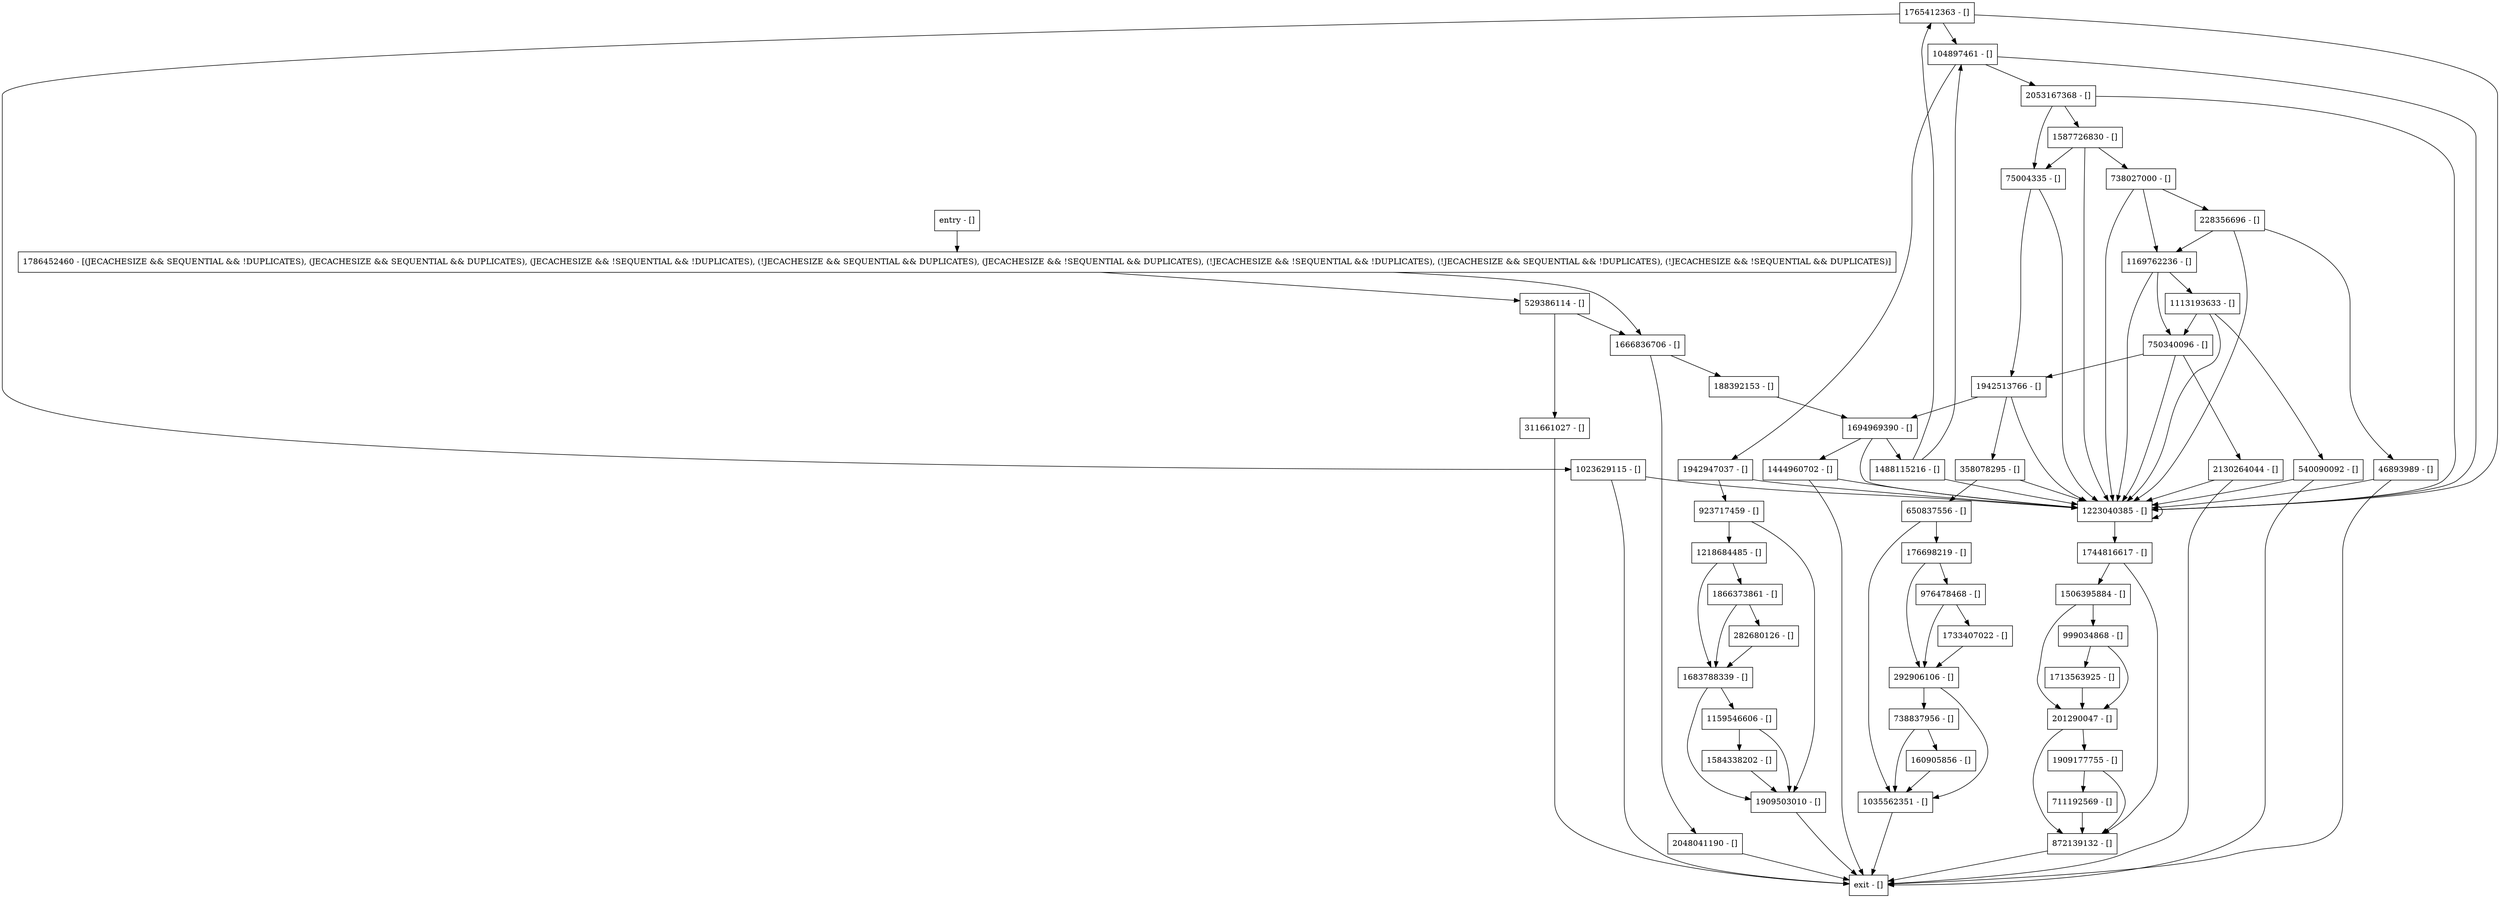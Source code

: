 digraph searchSplitsAllowed {
node [shape=record];
1942947037 [label="1942947037 - []"];
201290047 [label="201290047 - []"];
1765412363 [label="1765412363 - []"];
976478468 [label="976478468 - []"];
1909177755 [label="1909177755 - []"];
358078295 [label="358078295 - []"];
1866373861 [label="1866373861 - []"];
1113193633 [label="1113193633 - []"];
1744816617 [label="1744816617 - []"];
282680126 [label="282680126 - []"];
529386114 [label="529386114 - []"];
1023629115 [label="1023629115 - []"];
1713563925 [label="1713563925 - []"];
1506395884 [label="1506395884 - []"];
1733407022 [label="1733407022 - []"];
entry [label="entry - []"];
exit [label="exit - []"];
311661027 [label="311661027 - []"];
1488115216 [label="1488115216 - []"];
650837556 [label="650837556 - []"];
872139132 [label="872139132 - []"];
1909503010 [label="1909503010 - []"];
738837956 [label="738837956 - []"];
2130264044 [label="2130264044 - []"];
1444960702 [label="1444960702 - []"];
160905856 [label="160905856 - []"];
1683788339 [label="1683788339 - []"];
1223040385 [label="1223040385 - []"];
2053167368 [label="2053167368 - []"];
188392153 [label="188392153 - []"];
75004335 [label="75004335 - []"];
999034868 [label="999034868 - []"];
1584338202 [label="1584338202 - []"];
1035562351 [label="1035562351 - []"];
738027000 [label="738027000 - []"];
176698219 [label="176698219 - []"];
1159546606 [label="1159546606 - []"];
292906106 [label="292906106 - []"];
1942513766 [label="1942513766 - []"];
2048041190 [label="2048041190 - []"];
1666836706 [label="1666836706 - []"];
540090092 [label="540090092 - []"];
750340096 [label="750340096 - []"];
923717459 [label="923717459 - []"];
104897461 [label="104897461 - []"];
1169762236 [label="1169762236 - []"];
1218684485 [label="1218684485 - []"];
1786452460 [label="1786452460 - [(JECACHESIZE && SEQUENTIAL && !DUPLICATES), (JECACHESIZE && SEQUENTIAL && DUPLICATES), (JECACHESIZE && !SEQUENTIAL && !DUPLICATES), (!JECACHESIZE && SEQUENTIAL && DUPLICATES), (JECACHESIZE && !SEQUENTIAL && DUPLICATES), (!JECACHESIZE && !SEQUENTIAL && !DUPLICATES), (!JECACHESIZE && SEQUENTIAL && !DUPLICATES), (!JECACHESIZE && !SEQUENTIAL && DUPLICATES)]"];
1694969390 [label="1694969390 - []"];
46893989 [label="46893989 - []"];
711192569 [label="711192569 - []"];
228356696 [label="228356696 - []"];
1587726830 [label="1587726830 - []"];
entry;
exit;
1942947037 -> 1223040385;
1942947037 -> 923717459;
201290047 -> 1909177755;
201290047 -> 872139132;
1765412363 -> 1023629115;
1765412363 -> 1223040385;
1765412363 -> 104897461;
976478468 -> 292906106;
976478468 -> 1733407022;
1909177755 -> 711192569;
1909177755 -> 872139132;
358078295 -> 1223040385;
358078295 -> 650837556;
1866373861 -> 1683788339;
1866373861 -> 282680126;
1113193633 -> 540090092;
1113193633 -> 1223040385;
1113193633 -> 750340096;
1744816617 -> 1506395884;
1744816617 -> 872139132;
282680126 -> 1683788339;
529386114 -> 1666836706;
529386114 -> 311661027;
1023629115 -> exit;
1023629115 -> 1223040385;
1713563925 -> 201290047;
1506395884 -> 999034868;
1506395884 -> 201290047;
1733407022 -> 292906106;
entry -> 1786452460;
311661027 -> exit;
1488115216 -> 1765412363;
1488115216 -> 1223040385;
1488115216 -> 104897461;
650837556 -> 1035562351;
650837556 -> 176698219;
872139132 -> exit;
1909503010 -> exit;
738837956 -> 160905856;
738837956 -> 1035562351;
2130264044 -> exit;
2130264044 -> 1223040385;
1444960702 -> exit;
1444960702 -> 1223040385;
160905856 -> 1035562351;
1683788339 -> 1159546606;
1683788339 -> 1909503010;
1223040385 -> 1223040385;
1223040385 -> 1744816617;
2053167368 -> 1223040385;
2053167368 -> 1587726830;
2053167368 -> 75004335;
188392153 -> 1694969390;
75004335 -> 1223040385;
75004335 -> 1942513766;
999034868 -> 1713563925;
999034868 -> 201290047;
1584338202 -> 1909503010;
1035562351 -> exit;
738027000 -> 1169762236;
738027000 -> 1223040385;
738027000 -> 228356696;
176698219 -> 976478468;
176698219 -> 292906106;
1159546606 -> 1584338202;
1159546606 -> 1909503010;
292906106 -> 1035562351;
292906106 -> 738837956;
1942513766 -> 1694969390;
1942513766 -> 358078295;
1942513766 -> 1223040385;
2048041190 -> exit;
1666836706 -> 188392153;
1666836706 -> 2048041190;
540090092 -> exit;
540090092 -> 1223040385;
750340096 -> 2130264044;
750340096 -> 1223040385;
750340096 -> 1942513766;
923717459 -> 1218684485;
923717459 -> 1909503010;
104897461 -> 1942947037;
104897461 -> 2053167368;
104897461 -> 1223040385;
1169762236 -> 1223040385;
1169762236 -> 750340096;
1169762236 -> 1113193633;
1218684485 -> 1683788339;
1218684485 -> 1866373861;
1786452460 -> 529386114;
1786452460 -> 1666836706;
1694969390 -> 1444960702;
1694969390 -> 1223040385;
1694969390 -> 1488115216;
46893989 -> exit;
46893989 -> 1223040385;
711192569 -> 872139132;
228356696 -> 1169762236;
228356696 -> 46893989;
228356696 -> 1223040385;
1587726830 -> 1223040385;
1587726830 -> 738027000;
1587726830 -> 75004335;
}
